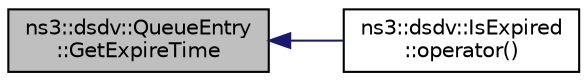 digraph "ns3::dsdv::QueueEntry::GetExpireTime"
{
  edge [fontname="Helvetica",fontsize="10",labelfontname="Helvetica",labelfontsize="10"];
  node [fontname="Helvetica",fontsize="10",shape=record];
  rankdir="LR";
  Node1 [label="ns3::dsdv::QueueEntry\l::GetExpireTime",height=0.2,width=0.4,color="black", fillcolor="grey75", style="filled", fontcolor="black"];
  Node1 -> Node2 [dir="back",color="midnightblue",fontsize="10",style="solid"];
  Node2 [label="ns3::dsdv::IsExpired\l::operator()",height=0.2,width=0.4,color="black", fillcolor="white", style="filled",URL="$d9/dbe/structns3_1_1dsdv_1_1IsExpired.html#a01676a976a51528b3377ed2a8504482b"];
}
